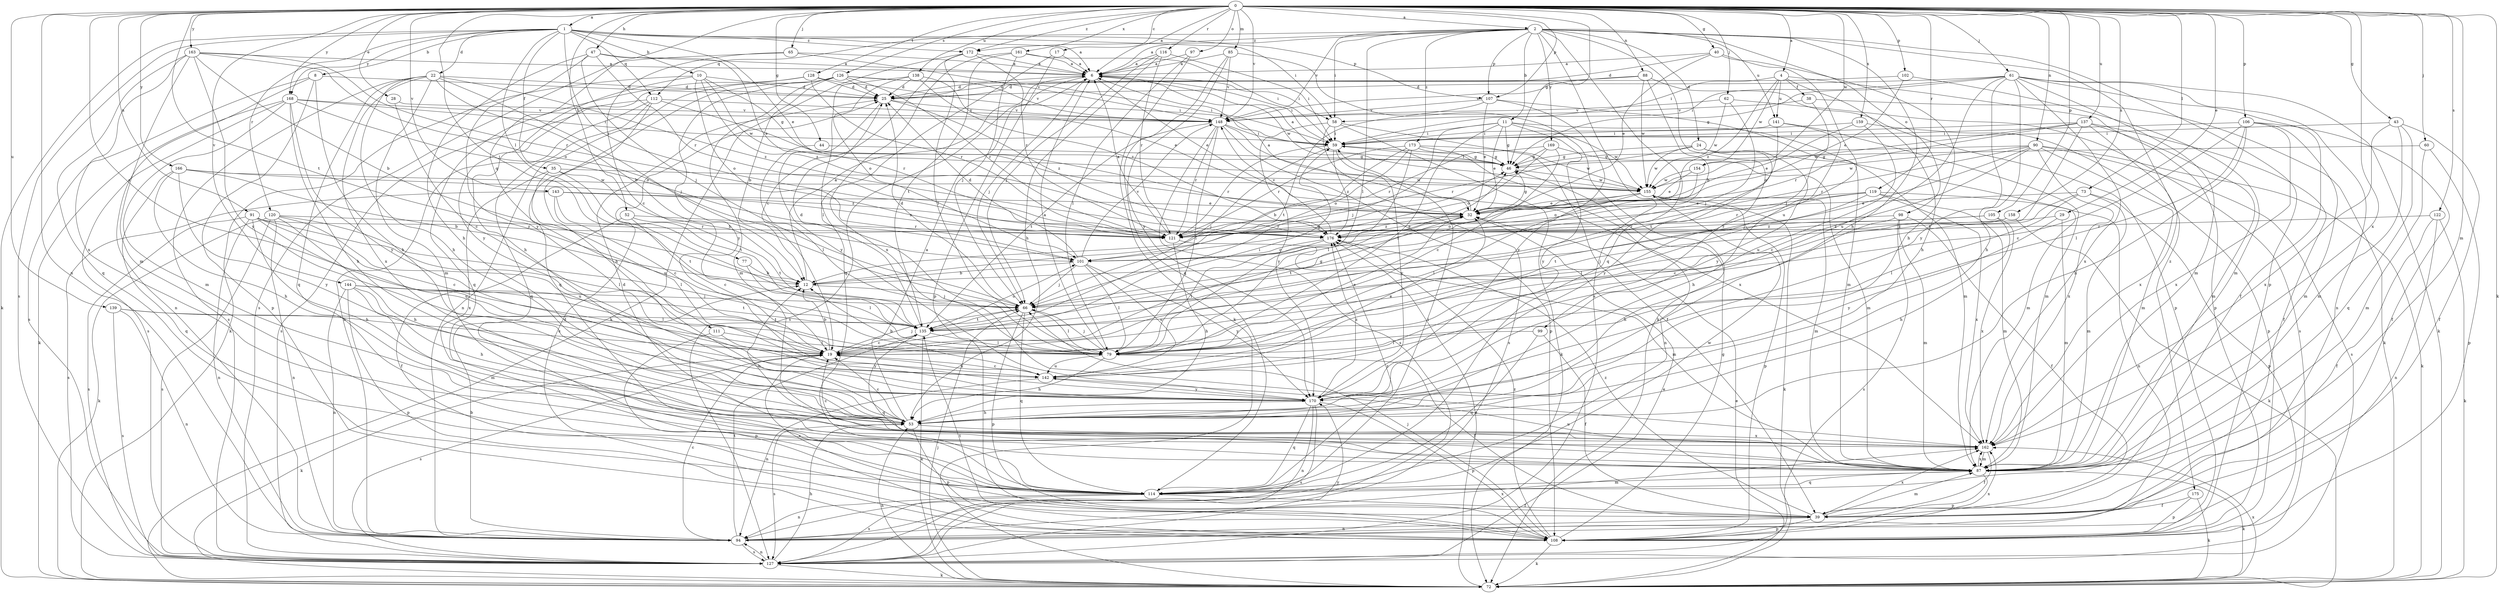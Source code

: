 strict digraph  {
0;
1;
2;
4;
6;
8;
10;
11;
12;
17;
19;
22;
24;
25;
28;
29;
32;
35;
38;
39;
40;
43;
44;
46;
47;
52;
53;
58;
59;
60;
61;
62;
65;
66;
72;
73;
77;
79;
85;
87;
88;
90;
91;
94;
97;
98;
99;
101;
102;
105;
106;
107;
108;
111;
112;
114;
116;
119;
120;
121;
122;
126;
127;
128;
135;
137;
138;
139;
141;
142;
143;
144;
148;
154;
155;
158;
159;
161;
162;
163;
166;
168;
169;
170;
172;
173;
175;
176;
0 -> 1  [label=a];
0 -> 2  [label=a];
0 -> 4  [label=a];
0 -> 6  [label=a];
0 -> 17  [label=c];
0 -> 19  [label=c];
0 -> 28  [label=e];
0 -> 29  [label=e];
0 -> 40  [label=g];
0 -> 43  [label=g];
0 -> 44  [label=g];
0 -> 46  [label=g];
0 -> 47  [label=h];
0 -> 52  [label=h];
0 -> 60  [label=j];
0 -> 61  [label=j];
0 -> 62  [label=j];
0 -> 65  [label=j];
0 -> 66  [label=j];
0 -> 72  [label=k];
0 -> 73  [label=l];
0 -> 85  [label=m];
0 -> 87  [label=m];
0 -> 88  [label=n];
0 -> 90  [label=n];
0 -> 91  [label=n];
0 -> 94  [label=n];
0 -> 97  [label=o];
0 -> 102  [label=p];
0 -> 105  [label=p];
0 -> 106  [label=p];
0 -> 107  [label=p];
0 -> 111  [label=q];
0 -> 116  [label=r];
0 -> 119  [label=r];
0 -> 122  [label=s];
0 -> 126  [label=s];
0 -> 128  [label=t];
0 -> 135  [label=t];
0 -> 137  [label=u];
0 -> 138  [label=u];
0 -> 139  [label=u];
0 -> 143  [label=v];
0 -> 144  [label=v];
0 -> 148  [label=v];
0 -> 154  [label=w];
0 -> 158  [label=x];
0 -> 159  [label=x];
0 -> 161  [label=x];
0 -> 162  [label=x];
0 -> 163  [label=y];
0 -> 166  [label=y];
0 -> 168  [label=y];
0 -> 172  [label=z];
1 -> 6  [label=a];
1 -> 8  [label=b];
1 -> 10  [label=b];
1 -> 22  [label=d];
1 -> 32  [label=e];
1 -> 35  [label=f];
1 -> 58  [label=i];
1 -> 72  [label=k];
1 -> 77  [label=l];
1 -> 107  [label=p];
1 -> 112  [label=q];
1 -> 120  [label=r];
1 -> 121  [label=r];
1 -> 127  [label=s];
1 -> 168  [label=y];
1 -> 172  [label=z];
2 -> 6  [label=a];
2 -> 11  [label=b];
2 -> 24  [label=d];
2 -> 53  [label=h];
2 -> 58  [label=i];
2 -> 79  [label=l];
2 -> 98  [label=o];
2 -> 99  [label=o];
2 -> 107  [label=p];
2 -> 108  [label=p];
2 -> 112  [label=q];
2 -> 114  [label=q];
2 -> 127  [label=s];
2 -> 141  [label=u];
2 -> 148  [label=v];
2 -> 169  [label=y];
2 -> 172  [label=z];
2 -> 173  [label=z];
2 -> 175  [label=z];
4 -> 38  [label=f];
4 -> 53  [label=h];
4 -> 58  [label=i];
4 -> 108  [label=p];
4 -> 141  [label=u];
4 -> 154  [label=w];
4 -> 176  [label=z];
6 -> 25  [label=d];
6 -> 32  [label=e];
6 -> 58  [label=i];
6 -> 59  [label=i];
6 -> 66  [label=j];
6 -> 127  [label=s];
6 -> 155  [label=w];
8 -> 25  [label=d];
8 -> 53  [label=h];
8 -> 94  [label=n];
8 -> 108  [label=p];
8 -> 127  [label=s];
10 -> 25  [label=d];
10 -> 46  [label=g];
10 -> 72  [label=k];
10 -> 101  [label=o];
10 -> 155  [label=w];
10 -> 170  [label=y];
10 -> 176  [label=z];
11 -> 32  [label=e];
11 -> 46  [label=g];
11 -> 59  [label=i];
11 -> 66  [label=j];
11 -> 79  [label=l];
11 -> 87  [label=m];
11 -> 155  [label=w];
11 -> 170  [label=y];
12 -> 6  [label=a];
12 -> 46  [label=g];
12 -> 66  [label=j];
17 -> 6  [label=a];
17 -> 108  [label=p];
17 -> 114  [label=q];
19 -> 12  [label=b];
19 -> 46  [label=g];
19 -> 59  [label=i];
19 -> 66  [label=j];
19 -> 72  [label=k];
19 -> 127  [label=s];
19 -> 142  [label=u];
22 -> 12  [label=b];
22 -> 25  [label=d];
22 -> 53  [label=h];
22 -> 66  [label=j];
22 -> 87  [label=m];
22 -> 114  [label=q];
22 -> 127  [label=s];
22 -> 162  [label=x];
22 -> 176  [label=z];
24 -> 46  [label=g];
24 -> 53  [label=h];
24 -> 87  [label=m];
24 -> 121  [label=r];
24 -> 155  [label=w];
24 -> 170  [label=y];
25 -> 148  [label=v];
25 -> 170  [label=y];
25 -> 176  [label=z];
28 -> 19  [label=c];
28 -> 148  [label=v];
29 -> 87  [label=m];
29 -> 170  [label=y];
29 -> 176  [label=z];
32 -> 6  [label=a];
32 -> 46  [label=g];
32 -> 121  [label=r];
32 -> 135  [label=t];
32 -> 176  [label=z];
35 -> 12  [label=b];
35 -> 135  [label=t];
35 -> 142  [label=u];
35 -> 155  [label=w];
35 -> 162  [label=x];
38 -> 66  [label=j];
38 -> 72  [label=k];
38 -> 148  [label=v];
39 -> 19  [label=c];
39 -> 87  [label=m];
39 -> 94  [label=n];
39 -> 108  [label=p];
39 -> 162  [label=x];
39 -> 176  [label=z];
40 -> 6  [label=a];
40 -> 25  [label=d];
40 -> 32  [label=e];
40 -> 53  [label=h];
40 -> 142  [label=u];
43 -> 39  [label=f];
43 -> 59  [label=i];
43 -> 87  [label=m];
43 -> 114  [label=q];
43 -> 162  [label=x];
44 -> 46  [label=g];
44 -> 79  [label=l];
46 -> 6  [label=a];
46 -> 59  [label=i];
46 -> 155  [label=w];
47 -> 6  [label=a];
47 -> 32  [label=e];
47 -> 53  [label=h];
47 -> 66  [label=j];
47 -> 121  [label=r];
47 -> 170  [label=y];
52 -> 19  [label=c];
52 -> 39  [label=f];
52 -> 121  [label=r];
52 -> 135  [label=t];
53 -> 6  [label=a];
53 -> 19  [label=c];
53 -> 108  [label=p];
53 -> 127  [label=s];
53 -> 162  [label=x];
58 -> 39  [label=f];
58 -> 59  [label=i];
58 -> 72  [label=k];
58 -> 127  [label=s];
58 -> 170  [label=y];
59 -> 46  [label=g];
59 -> 66  [label=j];
59 -> 121  [label=r];
59 -> 170  [label=y];
59 -> 176  [label=z];
60 -> 46  [label=g];
60 -> 87  [label=m];
60 -> 108  [label=p];
61 -> 25  [label=d];
61 -> 39  [label=f];
61 -> 46  [label=g];
61 -> 53  [label=h];
61 -> 59  [label=i];
61 -> 72  [label=k];
61 -> 87  [label=m];
61 -> 94  [label=n];
61 -> 142  [label=u];
61 -> 162  [label=x];
61 -> 170  [label=y];
62 -> 66  [label=j];
62 -> 127  [label=s];
62 -> 148  [label=v];
62 -> 155  [label=w];
65 -> 6  [label=a];
65 -> 19  [label=c];
65 -> 127  [label=s];
65 -> 148  [label=v];
66 -> 25  [label=d];
66 -> 79  [label=l];
66 -> 108  [label=p];
66 -> 114  [label=q];
66 -> 135  [label=t];
72 -> 32  [label=e];
72 -> 53  [label=h];
72 -> 66  [label=j];
72 -> 162  [label=x];
72 -> 176  [label=z];
73 -> 19  [label=c];
73 -> 32  [label=e];
73 -> 79  [label=l];
73 -> 87  [label=m];
73 -> 108  [label=p];
77 -> 12  [label=b];
77 -> 79  [label=l];
79 -> 6  [label=a];
79 -> 32  [label=e];
79 -> 39  [label=f];
79 -> 53  [label=h];
79 -> 66  [label=j];
79 -> 142  [label=u];
85 -> 6  [label=a];
85 -> 72  [label=k];
85 -> 114  [label=q];
85 -> 148  [label=v];
85 -> 170  [label=y];
87 -> 25  [label=d];
87 -> 72  [label=k];
87 -> 108  [label=p];
87 -> 114  [label=q];
87 -> 142  [label=u];
87 -> 162  [label=x];
88 -> 12  [label=b];
88 -> 25  [label=d];
88 -> 108  [label=p];
88 -> 148  [label=v];
88 -> 155  [label=w];
90 -> 19  [label=c];
90 -> 46  [label=g];
90 -> 66  [label=j];
90 -> 72  [label=k];
90 -> 87  [label=m];
90 -> 121  [label=r];
90 -> 127  [label=s];
90 -> 155  [label=w];
90 -> 162  [label=x];
91 -> 19  [label=c];
91 -> 53  [label=h];
91 -> 79  [label=l];
91 -> 94  [label=n];
91 -> 127  [label=s];
91 -> 142  [label=u];
91 -> 176  [label=z];
94 -> 12  [label=b];
94 -> 19  [label=c];
94 -> 127  [label=s];
94 -> 135  [label=t];
94 -> 162  [label=x];
97 -> 6  [label=a];
97 -> 72  [label=k];
97 -> 79  [label=l];
98 -> 39  [label=f];
98 -> 53  [label=h];
98 -> 87  [label=m];
98 -> 121  [label=r];
98 -> 127  [label=s];
99 -> 39  [label=f];
99 -> 79  [label=l];
99 -> 114  [label=q];
101 -> 12  [label=b];
101 -> 25  [label=d];
101 -> 66  [label=j];
101 -> 79  [label=l];
101 -> 142  [label=u];
101 -> 148  [label=v];
101 -> 170  [label=y];
102 -> 25  [label=d];
102 -> 32  [label=e];
102 -> 87  [label=m];
105 -> 53  [label=h];
105 -> 121  [label=r];
105 -> 162  [label=x];
105 -> 176  [label=z];
106 -> 19  [label=c];
106 -> 39  [label=f];
106 -> 53  [label=h];
106 -> 59  [label=i];
106 -> 79  [label=l];
106 -> 87  [label=m];
106 -> 162  [label=x];
107 -> 32  [label=e];
107 -> 87  [label=m];
107 -> 135  [label=t];
107 -> 148  [label=v];
107 -> 170  [label=y];
108 -> 25  [label=d];
108 -> 46  [label=g];
108 -> 66  [label=j];
108 -> 72  [label=k];
108 -> 135  [label=t];
108 -> 162  [label=x];
108 -> 176  [label=z];
111 -> 79  [label=l];
111 -> 108  [label=p];
111 -> 170  [label=y];
112 -> 53  [label=h];
112 -> 94  [label=n];
112 -> 114  [label=q];
112 -> 121  [label=r];
112 -> 127  [label=s];
112 -> 148  [label=v];
114 -> 39  [label=f];
114 -> 59  [label=i];
114 -> 87  [label=m];
114 -> 94  [label=n];
114 -> 127  [label=s];
114 -> 155  [label=w];
114 -> 176  [label=z];
116 -> 6  [label=a];
116 -> 53  [label=h];
116 -> 59  [label=i];
116 -> 66  [label=j];
116 -> 121  [label=r];
119 -> 32  [label=e];
119 -> 79  [label=l];
119 -> 87  [label=m];
119 -> 94  [label=n];
119 -> 121  [label=r];
119 -> 135  [label=t];
119 -> 162  [label=x];
120 -> 53  [label=h];
120 -> 72  [label=k];
120 -> 79  [label=l];
120 -> 94  [label=n];
120 -> 121  [label=r];
120 -> 127  [label=s];
120 -> 142  [label=u];
121 -> 6  [label=a];
121 -> 53  [label=h];
121 -> 87  [label=m];
122 -> 39  [label=f];
122 -> 72  [label=k];
122 -> 94  [label=n];
122 -> 121  [label=r];
126 -> 12  [label=b];
126 -> 25  [label=d];
126 -> 59  [label=i];
126 -> 87  [label=m];
126 -> 94  [label=n];
126 -> 114  [label=q];
126 -> 121  [label=r];
126 -> 148  [label=v];
126 -> 170  [label=y];
127 -> 32  [label=e];
127 -> 53  [label=h];
127 -> 72  [label=k];
127 -> 94  [label=n];
127 -> 170  [label=y];
128 -> 25  [label=d];
128 -> 53  [label=h];
128 -> 59  [label=i];
128 -> 114  [label=q];
128 -> 121  [label=r];
135 -> 19  [label=c];
135 -> 25  [label=d];
135 -> 72  [label=k];
135 -> 79  [label=l];
135 -> 101  [label=o];
135 -> 114  [label=q];
137 -> 39  [label=f];
137 -> 59  [label=i];
137 -> 87  [label=m];
137 -> 121  [label=r];
137 -> 135  [label=t];
137 -> 155  [label=w];
137 -> 162  [label=x];
138 -> 25  [label=d];
138 -> 32  [label=e];
138 -> 79  [label=l];
138 -> 101  [label=o];
138 -> 176  [label=z];
139 -> 19  [label=c];
139 -> 94  [label=n];
139 -> 127  [label=s];
139 -> 135  [label=t];
141 -> 59  [label=i];
141 -> 87  [label=m];
141 -> 135  [label=t];
141 -> 170  [label=y];
142 -> 12  [label=b];
142 -> 19  [label=c];
142 -> 32  [label=e];
142 -> 94  [label=n];
142 -> 170  [label=y];
143 -> 19  [label=c];
143 -> 32  [label=e];
143 -> 127  [label=s];
143 -> 135  [label=t];
143 -> 176  [label=z];
144 -> 53  [label=h];
144 -> 66  [label=j];
144 -> 79  [label=l];
144 -> 87  [label=m];
144 -> 94  [label=n];
144 -> 108  [label=p];
144 -> 135  [label=t];
148 -> 59  [label=i];
148 -> 79  [label=l];
148 -> 108  [label=p];
148 -> 121  [label=r];
148 -> 127  [label=s];
148 -> 135  [label=t];
148 -> 162  [label=x];
154 -> 32  [label=e];
154 -> 101  [label=o];
154 -> 155  [label=w];
155 -> 32  [label=e];
155 -> 72  [label=k];
155 -> 79  [label=l];
155 -> 87  [label=m];
155 -> 101  [label=o];
155 -> 108  [label=p];
158 -> 66  [label=j];
158 -> 72  [label=k];
158 -> 176  [label=z];
159 -> 32  [label=e];
159 -> 59  [label=i];
159 -> 108  [label=p];
159 -> 142  [label=u];
161 -> 6  [label=a];
161 -> 59  [label=i];
161 -> 66  [label=j];
161 -> 135  [label=t];
161 -> 162  [label=x];
162 -> 12  [label=b];
162 -> 19  [label=c];
162 -> 39  [label=f];
162 -> 87  [label=m];
163 -> 6  [label=a];
163 -> 12  [label=b];
163 -> 87  [label=m];
163 -> 101  [label=o];
163 -> 114  [label=q];
163 -> 121  [label=r];
163 -> 162  [label=x];
163 -> 170  [label=y];
166 -> 12  [label=b];
166 -> 53  [label=h];
166 -> 114  [label=q];
166 -> 155  [label=w];
166 -> 170  [label=y];
166 -> 176  [label=z];
168 -> 53  [label=h];
168 -> 59  [label=i];
168 -> 72  [label=k];
168 -> 87  [label=m];
168 -> 101  [label=o];
168 -> 127  [label=s];
168 -> 148  [label=v];
168 -> 170  [label=y];
169 -> 19  [label=c];
169 -> 46  [label=g];
169 -> 87  [label=m];
169 -> 101  [label=o];
169 -> 121  [label=r];
170 -> 53  [label=h];
170 -> 94  [label=n];
170 -> 108  [label=p];
170 -> 114  [label=q];
170 -> 127  [label=s];
170 -> 176  [label=z];
172 -> 6  [label=a];
172 -> 19  [label=c];
172 -> 72  [label=k];
172 -> 79  [label=l];
172 -> 121  [label=r];
173 -> 12  [label=b];
173 -> 46  [label=g];
173 -> 79  [label=l];
173 -> 94  [label=n];
173 -> 101  [label=o];
173 -> 121  [label=r];
173 -> 155  [label=w];
175 -> 39  [label=f];
175 -> 72  [label=k];
175 -> 108  [label=p];
176 -> 32  [label=e];
176 -> 79  [label=l];
176 -> 101  [label=o];
176 -> 148  [label=v];
}
